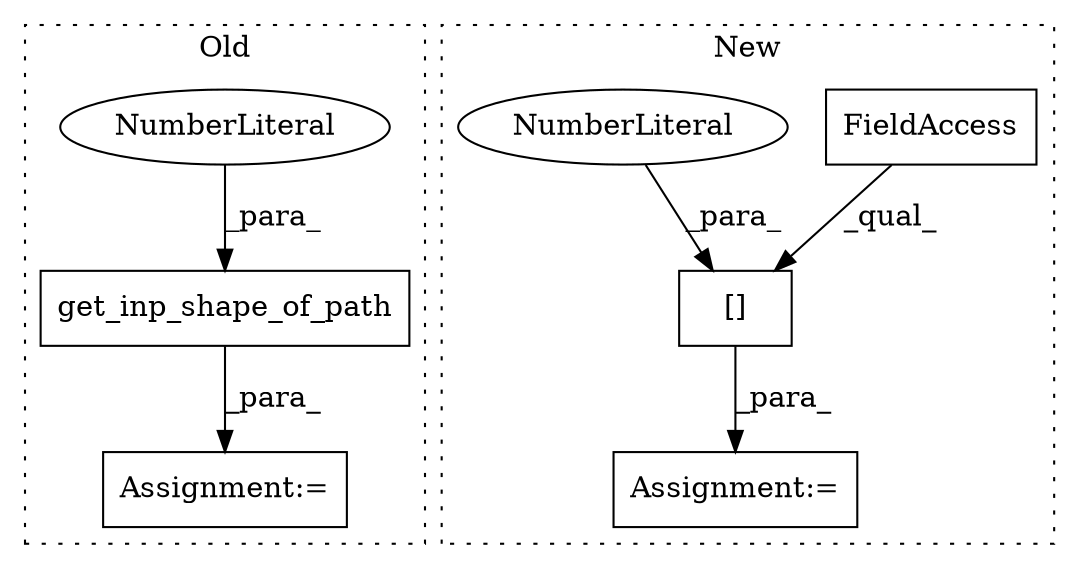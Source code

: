 digraph G {
subgraph cluster0 {
1 [label="get_inp_shape_of_path" a="32" s="11043,11084" l="22,1" shape="box"];
5 [label="Assignment:=" a="7" s="11036" l="1" shape="box"];
7 [label="NumberLiteral" a="34" s="11065" l="1" shape="ellipse"];
label = "Old";
style="dotted";
}
subgraph cluster1 {
2 [label="[]" a="2" s="11057,11078" l="20,1" shape="box"];
3 [label="FieldAccess" a="22" s="11057" l="19" shape="box"];
4 [label="Assignment:=" a="7" s="11056" l="1" shape="box"];
6 [label="NumberLiteral" a="34" s="11077" l="1" shape="ellipse"];
label = "New";
style="dotted";
}
1 -> 5 [label="_para_"];
2 -> 4 [label="_para_"];
3 -> 2 [label="_qual_"];
6 -> 2 [label="_para_"];
7 -> 1 [label="_para_"];
}